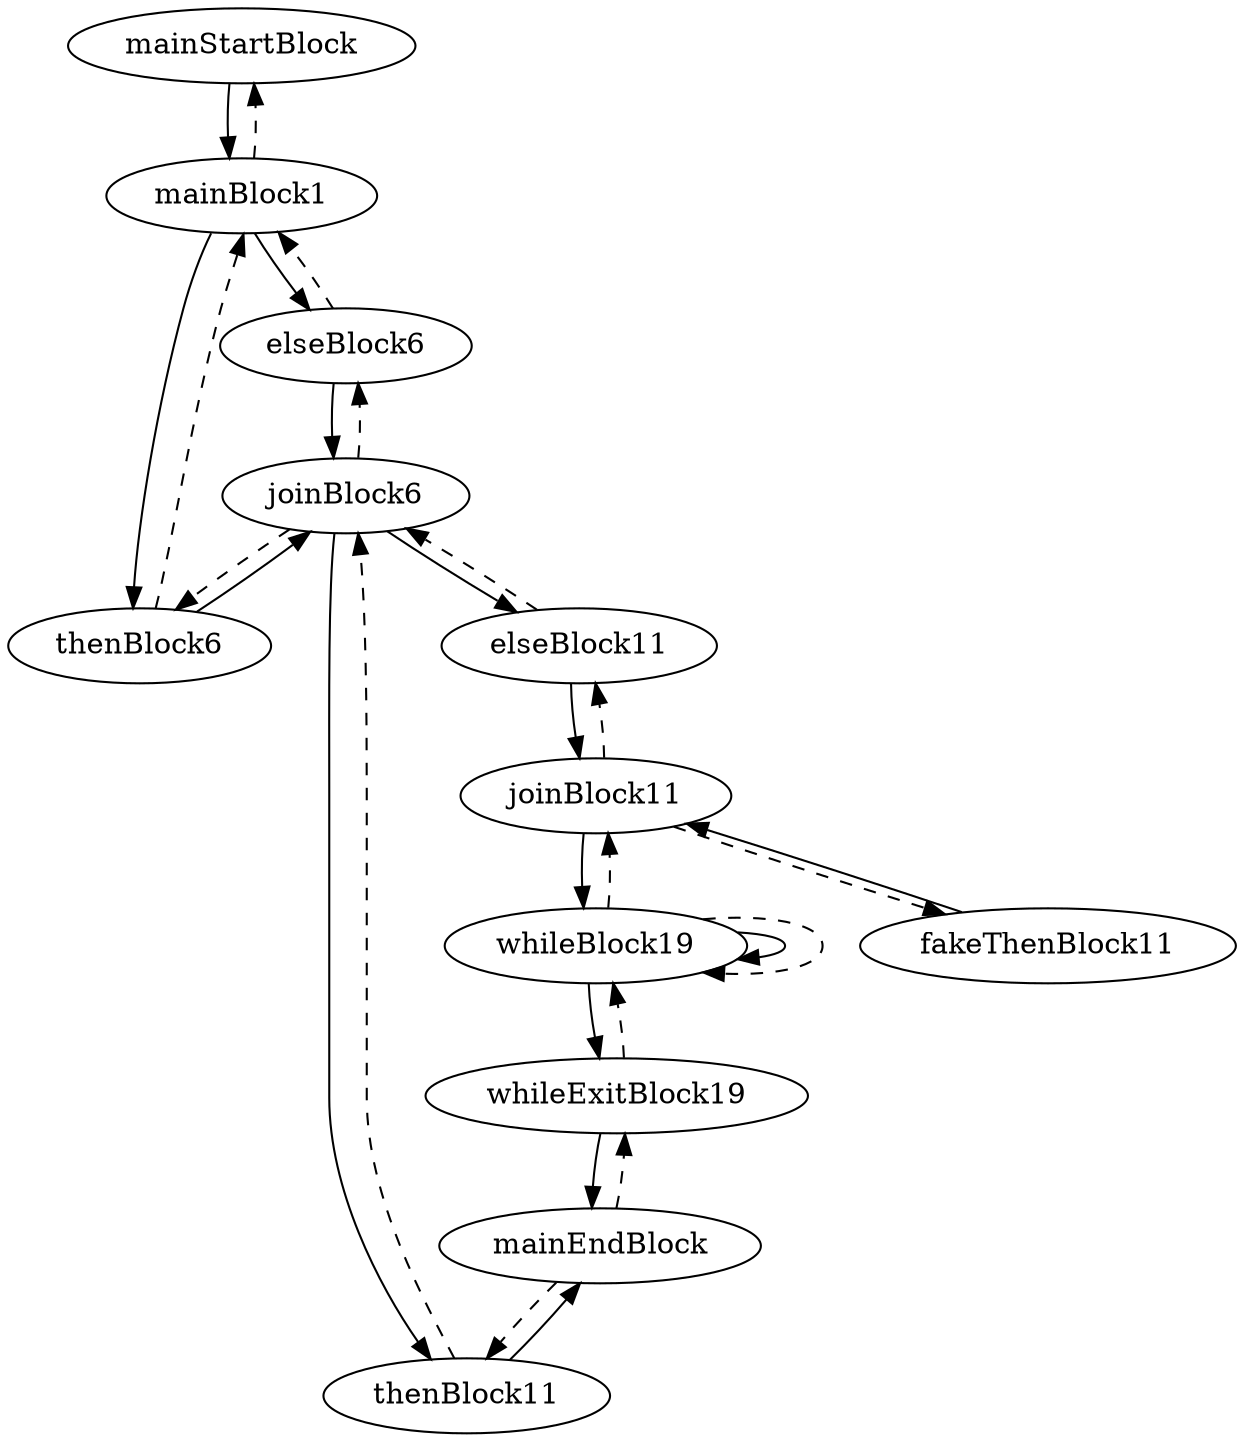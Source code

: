 digraph G {
size ="8.5,11";mainStartBlock -> mainBlock1
mainBlock1 -> thenBlock6
mainBlock1 -> elseBlock6
mainBlock1 -> mainStartBlock [style=dashed]
mainEndBlock -> thenBlock11 [style=dashed]
mainEndBlock -> whileExitBlock19 [style=dashed]
thenBlock6 -> joinBlock6
thenBlock6 -> mainBlock1 [style=dashed]
elseBlock6 -> joinBlock6
elseBlock6 -> mainBlock1 [style=dashed]
joinBlock6 -> thenBlock11
joinBlock6 -> elseBlock11
joinBlock6 -> thenBlock6 [style=dashed]
joinBlock6 -> elseBlock6 [style=dashed]
thenBlock11 -> mainEndBlock
thenBlock11 -> joinBlock6 [style=dashed]
elseBlock11 -> joinBlock11
elseBlock11 -> joinBlock6 [style=dashed]
joinBlock11 -> whileBlock19
joinBlock11 -> fakeThenBlock11 [style=dashed]
joinBlock11 -> elseBlock11 [style=dashed]
fakeThenBlock11 -> joinBlock11
whileBlock19 -> whileBlock19
whileBlock19 -> whileExitBlock19
whileBlock19 -> joinBlock11 [style=dashed]
whileBlock19 -> whileBlock19 [style=dashed]
whileExitBlock19 -> mainEndBlock
whileExitBlock19 -> whileBlock19 [style=dashed]
}